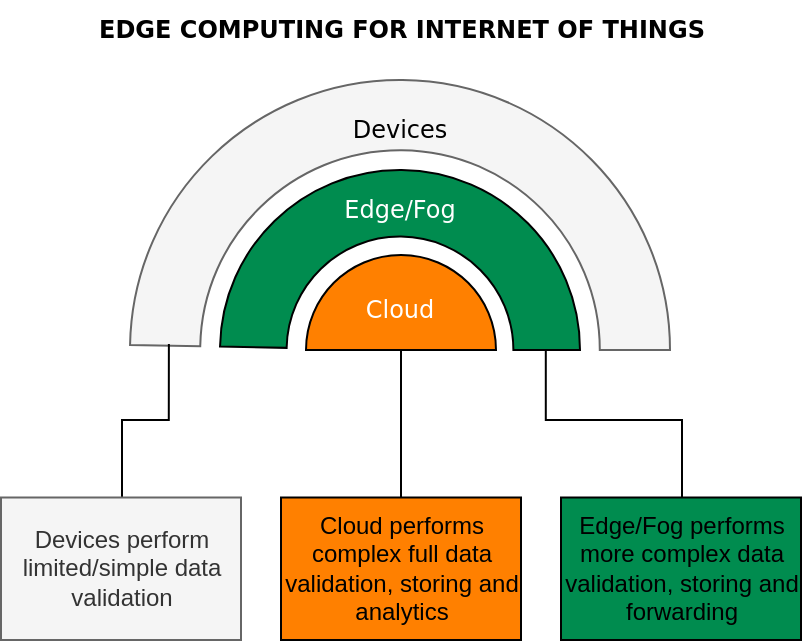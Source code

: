 <mxfile version="18.0.1" type="device"><diagram id="EORjK_S1zvhksn57zD4j" name="Page-1"><mxGraphModel dx="536" dy="314" grid="1" gridSize="10" guides="1" tooltips="1" connect="1" arrows="1" fold="1" page="1" pageScale="1" pageWidth="1169" pageHeight="827" math="0" shadow="0"><root><mxCell id="0"/><mxCell id="1" parent="0"/><mxCell id="4KAWf8gHM2e-LEDGJqCs-1" value="" style="verticalLabelPosition=bottom;verticalAlign=top;html=1;shape=mxgraph.basic.partConcEllipse;startAngle=0.753;endAngle=0.25;arcWidth=0.26;fillColor=#f5f5f5;fontColor=#333333;strokeColor=#666666;" vertex="1" parent="1"><mxGeometry x="300" y="170" width="270" height="270" as="geometry"/></mxCell><mxCell id="4KAWf8gHM2e-LEDGJqCs-2" value="" style="verticalLabelPosition=bottom;verticalAlign=top;html=1;shape=mxgraph.basic.partConcEllipse;startAngle=0.753;endAngle=0.25;arcWidth=0.37;fillColor=#008C4F;" vertex="1" parent="1"><mxGeometry x="345" y="215" width="180" height="180" as="geometry"/></mxCell><mxCell id="4KAWf8gHM2e-LEDGJqCs-9" value="" style="edgeStyle=orthogonalEdgeStyle;rounded=0;orthogonalLoop=1;jettySize=auto;html=1;fontFamily=Dejavu Sans;fontColor=#FFFFFF;endArrow=none;endFill=0;" edge="1" parent="1" source="4KAWf8gHM2e-LEDGJqCs-3" target="4KAWf8gHM2e-LEDGJqCs-8"><mxGeometry relative="1" as="geometry"/></mxCell><mxCell id="4KAWf8gHM2e-LEDGJqCs-3" value="" style="verticalLabelPosition=bottom;verticalAlign=top;html=1;shape=mxgraph.basic.half_circle;rotation=-180;fillColor=#FF8000;" vertex="1" parent="1"><mxGeometry x="388" y="257.5" width="95" height="47.5" as="geometry"/></mxCell><mxCell id="4KAWf8gHM2e-LEDGJqCs-4" value="Devices" style="text;html=1;strokeColor=none;fillColor=none;align=center;verticalAlign=middle;whiteSpace=wrap;rounded=0;fontFamily=Dejavu Sans;" vertex="1" parent="1"><mxGeometry x="405" y="180" width="60" height="30" as="geometry"/></mxCell><mxCell id="4KAWf8gHM2e-LEDGJqCs-5" value="Edge/Fog" style="text;html=1;strokeColor=none;fillColor=none;align=center;verticalAlign=middle;whiteSpace=wrap;rounded=0;fontFamily=Dejavu Sans;fontColor=#FFFFFF;" vertex="1" parent="1"><mxGeometry x="405" y="220" width="60" height="30" as="geometry"/></mxCell><mxCell id="4KAWf8gHM2e-LEDGJqCs-6" value="Cloud" style="text;html=1;strokeColor=none;fillColor=none;align=center;verticalAlign=middle;whiteSpace=wrap;rounded=0;fontFamily=Dejavu Sans;fontColor=#FFFFFF;" vertex="1" parent="1"><mxGeometry x="405" y="270" width="60" height="30" as="geometry"/></mxCell><mxCell id="4KAWf8gHM2e-LEDGJqCs-8" value="Cloud performs complex full data validation, storing and analytics" style="whiteSpace=wrap;html=1;verticalAlign=middle;fillColor=#FF8000;" vertex="1" parent="1"><mxGeometry x="375.5" y="378.75" width="120" height="71.25" as="geometry"/></mxCell><mxCell id="4KAWf8gHM2e-LEDGJqCs-12" value="" style="edgeStyle=orthogonalEdgeStyle;rounded=0;orthogonalLoop=1;jettySize=auto;html=1;fontFamily=Dejavu Sans;fontColor=#FFFFFF;endArrow=none;endFill=0;exitX=0.072;exitY=0.489;exitDx=0;exitDy=0;exitPerimeter=0;" edge="1" parent="1" target="4KAWf8gHM2e-LEDGJqCs-13" source="4KAWf8gHM2e-LEDGJqCs-1"><mxGeometry relative="1" as="geometry"><mxPoint x="295.5" y="305" as="sourcePoint"/><Array as="points"><mxPoint x="319" y="340"/><mxPoint x="296" y="340"/></Array></mxGeometry></mxCell><mxCell id="4KAWf8gHM2e-LEDGJqCs-13" value="Devices perform limited/simple data validation" style="whiteSpace=wrap;html=1;verticalAlign=middle;fillColor=#f5f5f5;fontColor=#333333;strokeColor=#666666;" vertex="1" parent="1"><mxGeometry x="235.5" y="378.75" width="120" height="71.25" as="geometry"/></mxCell><mxCell id="4KAWf8gHM2e-LEDGJqCs-14" value="" style="edgeStyle=orthogonalEdgeStyle;rounded=0;orthogonalLoop=1;jettySize=auto;html=1;fontFamily=Dejavu Sans;fontColor=#FFFFFF;endArrow=none;endFill=0;exitX=0.905;exitY=0.497;exitDx=0;exitDy=0;exitPerimeter=0;" edge="1" parent="1" target="4KAWf8gHM2e-LEDGJqCs-15" source="4KAWf8gHM2e-LEDGJqCs-2"><mxGeometry relative="1" as="geometry"><mxPoint x="575.5" y="305" as="sourcePoint"/><Array as="points"><mxPoint x="508" y="340"/><mxPoint x="576" y="340"/></Array></mxGeometry></mxCell><mxCell id="4KAWf8gHM2e-LEDGJqCs-15" value="Edge/Fog performs more complex data validation, storing and forwarding" style="whiteSpace=wrap;html=1;verticalAlign=middle;fillColor=#008C4F;" vertex="1" parent="1"><mxGeometry x="515.5" y="378.75" width="120" height="71.25" as="geometry"/></mxCell><mxCell id="4KAWf8gHM2e-LEDGJqCs-16" value="EDGE COMPUTING FOR INTERNET OF THINGS" style="text;html=1;strokeColor=none;fillColor=none;align=center;verticalAlign=middle;whiteSpace=wrap;rounded=0;fontFamily=Dejavu Sans;fontColor=#000000;fontStyle=1" vertex="1" parent="1"><mxGeometry x="280.5" y="130" width="310" height="30" as="geometry"/></mxCell></root></mxGraphModel></diagram></mxfile>